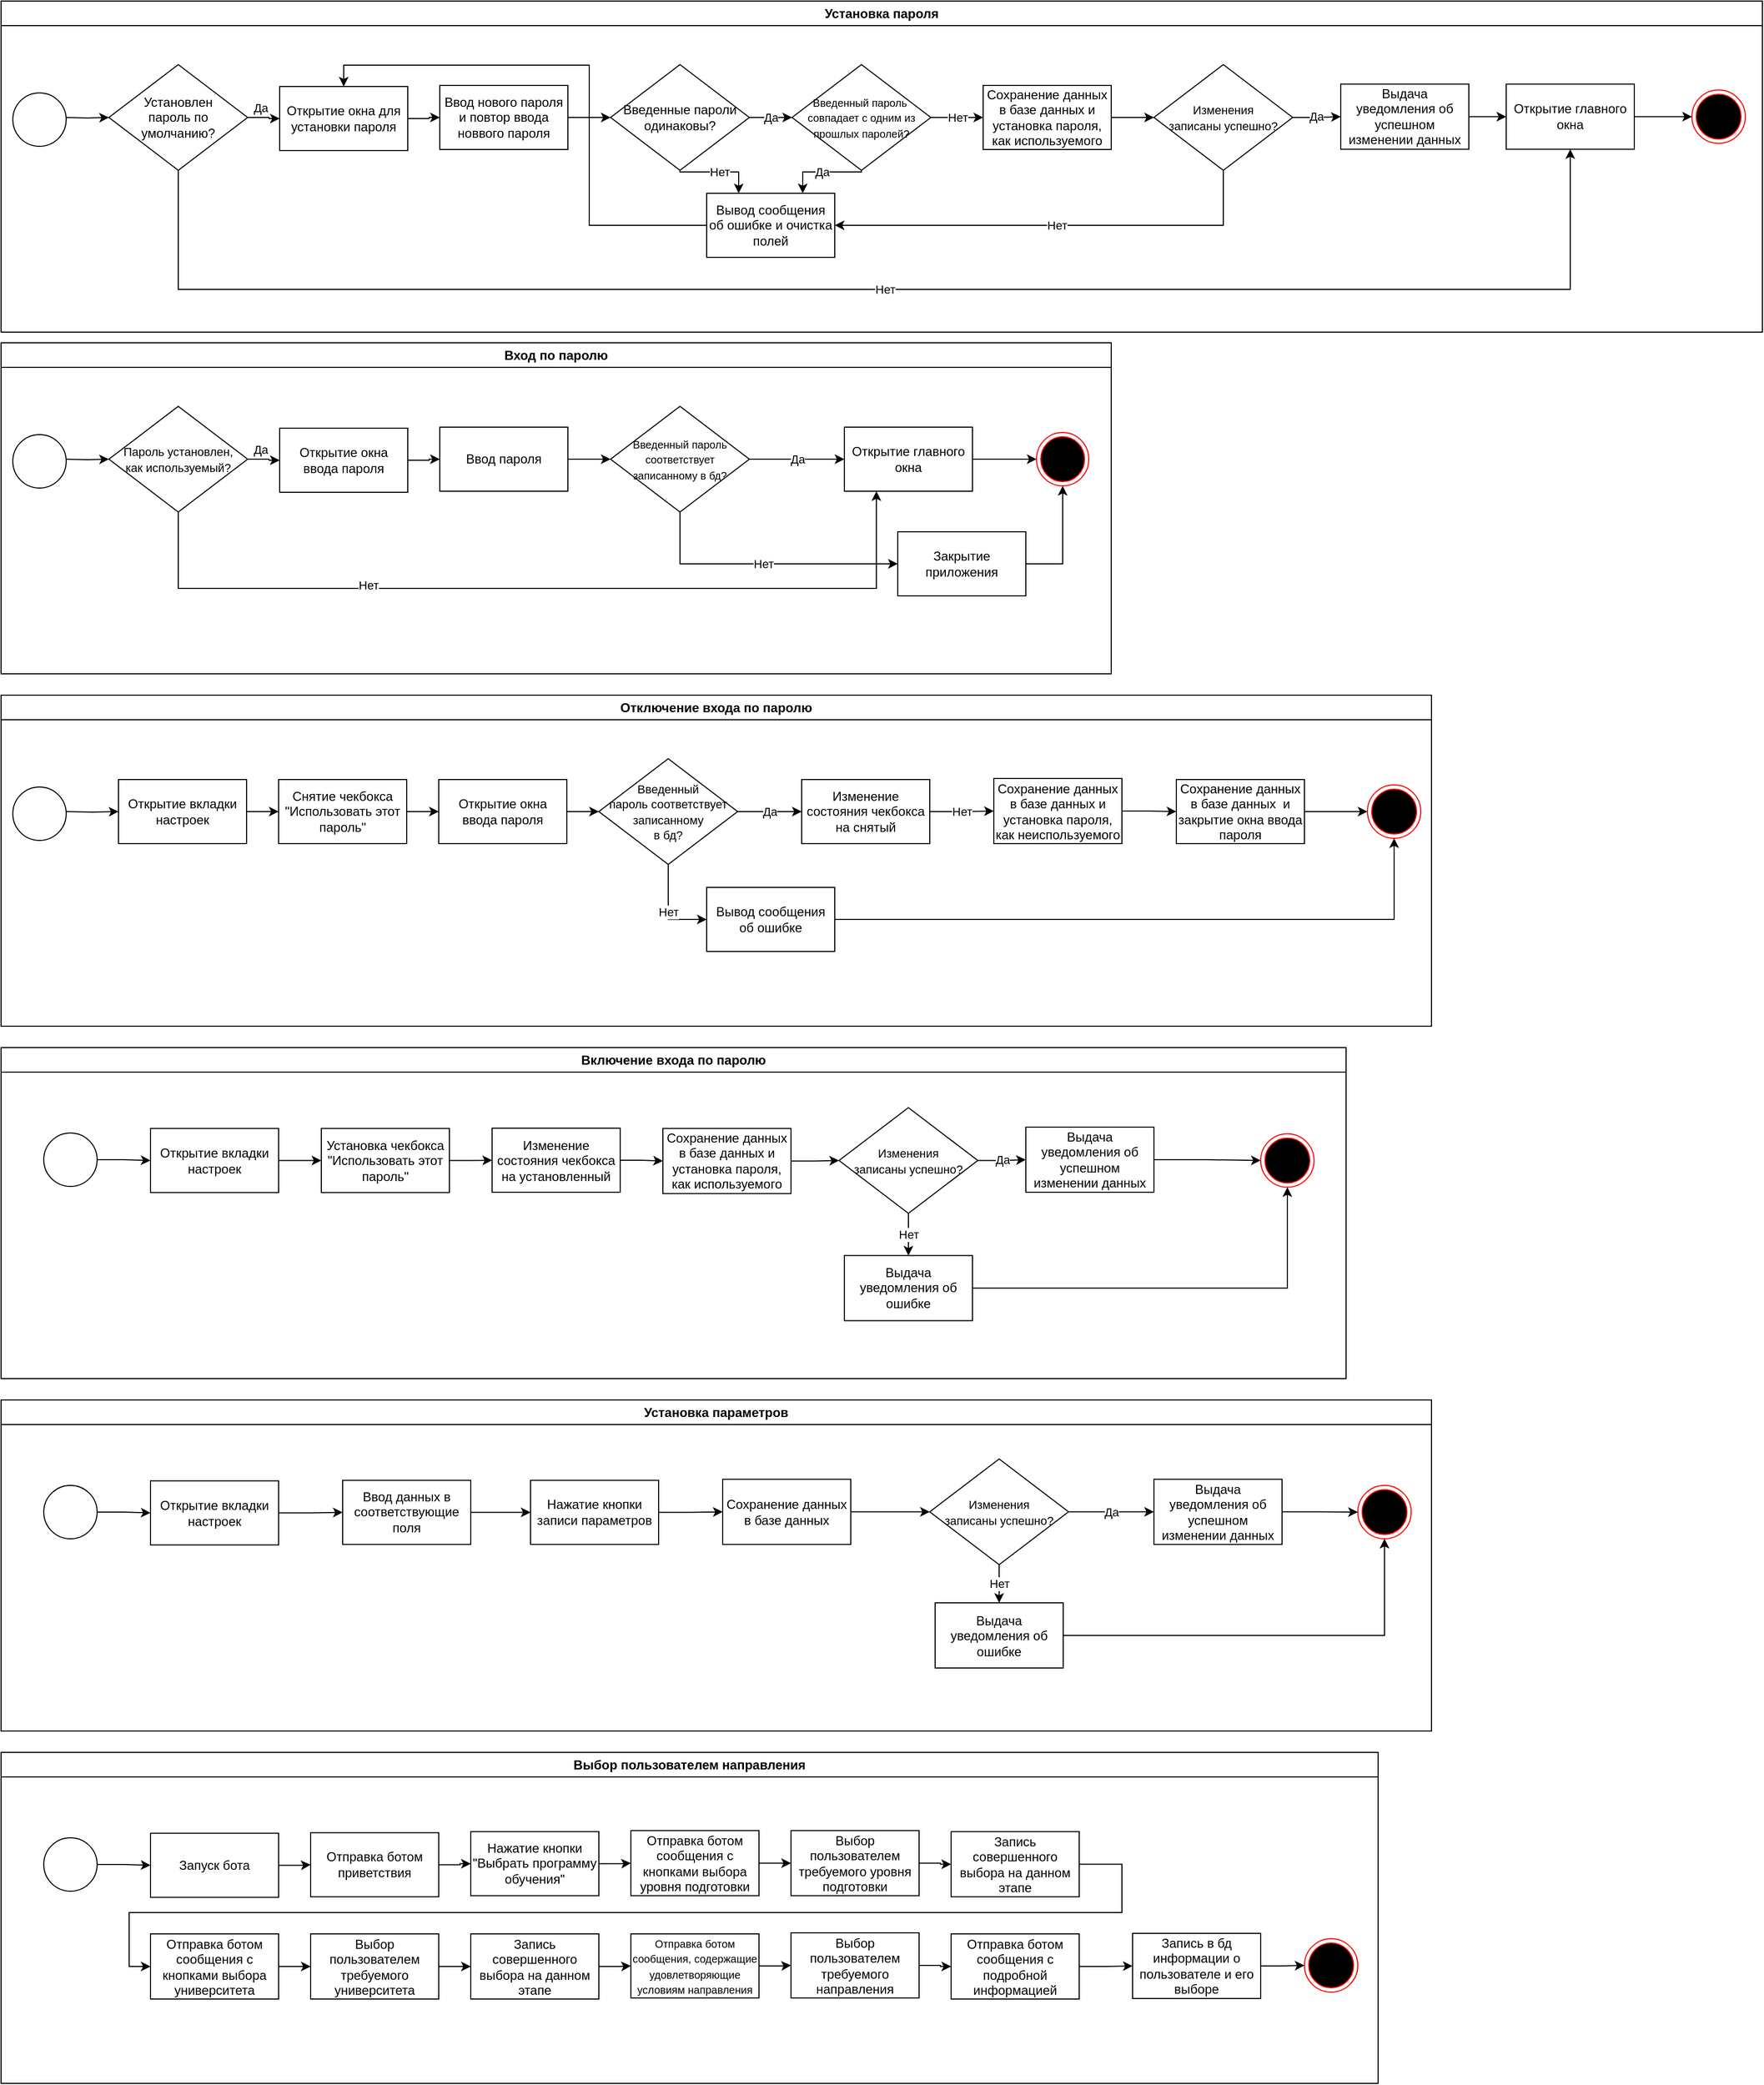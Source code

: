 <mxfile version="21.1.2" type="device">
  <diagram name="Страница 1" id="zRpGXyhoXogTOKsOjseX">
    <mxGraphModel dx="1723" dy="1156" grid="1" gridSize="10" guides="1" tooltips="1" connect="1" arrows="1" fold="1" page="1" pageScale="1" pageWidth="827" pageHeight="1169" math="0" shadow="0">
      <root>
        <mxCell id="0" />
        <mxCell id="1" parent="0" />
        <mxCell id="lvGtgaAsYZaq5mR69gwt-1" value="Установка пароля" style="swimlane;whiteSpace=wrap;html=1;" parent="1" vertex="1">
          <mxGeometry width="1650" height="310" as="geometry" />
        </mxCell>
        <mxCell id="h_IpUAW98vgzTFfaiGCl-2" style="edgeStyle=orthogonalEdgeStyle;rounded=0;orthogonalLoop=1;jettySize=auto;html=1;" parent="lvGtgaAsYZaq5mR69gwt-1" target="lvGtgaAsYZaq5mR69gwt-7" edge="1">
          <mxGeometry relative="1" as="geometry">
            <mxPoint x="321" y="90" as="targetPoint" />
            <mxPoint x="60" y="109" as="sourcePoint" />
          </mxGeometry>
        </mxCell>
        <mxCell id="lvGtgaAsYZaq5mR69gwt-13" style="edgeStyle=orthogonalEdgeStyle;rounded=0;orthogonalLoop=1;jettySize=auto;html=1;entryX=0;entryY=0.5;entryDx=0;entryDy=0;" parent="lvGtgaAsYZaq5mR69gwt-1" source="lvGtgaAsYZaq5mR69gwt-7" target="h_IpUAW98vgzTFfaiGCl-8" edge="1">
          <mxGeometry relative="1" as="geometry">
            <mxPoint x="341" y="109" as="targetPoint" />
          </mxGeometry>
        </mxCell>
        <mxCell id="lvGtgaAsYZaq5mR69gwt-14" value="Да" style="edgeLabel;html=1;align=center;verticalAlign=middle;resizable=0;points=[];" parent="lvGtgaAsYZaq5mR69gwt-13" vertex="1" connectable="0">
          <mxGeometry x="-0.236" y="-2" relative="1" as="geometry">
            <mxPoint y="-11" as="offset" />
          </mxGeometry>
        </mxCell>
        <mxCell id="h_IpUAW98vgzTFfaiGCl-154" value="Нет" style="edgeStyle=orthogonalEdgeStyle;rounded=0;orthogonalLoop=1;jettySize=auto;html=1;entryX=0.5;entryY=1;entryDx=0;entryDy=0;" parent="lvGtgaAsYZaq5mR69gwt-1" source="lvGtgaAsYZaq5mR69gwt-7" target="h_IpUAW98vgzTFfaiGCl-153" edge="1">
          <mxGeometry relative="1" as="geometry">
            <Array as="points">
              <mxPoint x="166" y="270" />
              <mxPoint x="1470" y="270" />
            </Array>
          </mxGeometry>
        </mxCell>
        <mxCell id="lvGtgaAsYZaq5mR69gwt-7" value="Установлен&lt;br&gt;пароль по умолчанию?" style="rhombus;whiteSpace=wrap;html=1;" parent="lvGtgaAsYZaq5mR69gwt-1" vertex="1">
          <mxGeometry x="101" y="59.5" width="130" height="99" as="geometry" />
        </mxCell>
        <mxCell id="lvGtgaAsYZaq5mR69gwt-12" value="Сохранение данных в базе данных и установка пароля, как используемого" style="rounded=0;whiteSpace=wrap;html=1;" parent="lvGtgaAsYZaq5mR69gwt-1" vertex="1">
          <mxGeometry x="920" y="79" width="120" height="60" as="geometry" />
        </mxCell>
        <mxCell id="h_IpUAW98vgzTFfaiGCl-3" value="" style="ellipse;html=1;shape=endState;fillColor=#000000;strokeColor=#ff0000;" parent="lvGtgaAsYZaq5mR69gwt-1" vertex="1">
          <mxGeometry x="1584" y="83.25" width="50" height="50" as="geometry" />
        </mxCell>
        <mxCell id="h_IpUAW98vgzTFfaiGCl-4" style="edgeStyle=orthogonalEdgeStyle;rounded=0;orthogonalLoop=1;jettySize=auto;html=1;entryX=0;entryY=0.5;entryDx=0;entryDy=0;" parent="lvGtgaAsYZaq5mR69gwt-1" source="lvGtgaAsYZaq5mR69gwt-12" target="h_IpUAW98vgzTFfaiGCl-150" edge="1">
          <mxGeometry relative="1" as="geometry">
            <mxPoint x="1101" y="109" as="targetPoint" />
          </mxGeometry>
        </mxCell>
        <mxCell id="h_IpUAW98vgzTFfaiGCl-7" value="" style="ellipse;whiteSpace=wrap;html=1;aspect=fixed;" parent="lvGtgaAsYZaq5mR69gwt-1" vertex="1">
          <mxGeometry x="11" y="86" width="50" height="50" as="geometry" />
        </mxCell>
        <mxCell id="h_IpUAW98vgzTFfaiGCl-10" style="edgeStyle=orthogonalEdgeStyle;rounded=0;orthogonalLoop=1;jettySize=auto;html=1;entryX=0;entryY=0.5;entryDx=0;entryDy=0;" parent="lvGtgaAsYZaq5mR69gwt-1" source="h_IpUAW98vgzTFfaiGCl-8" target="h_IpUAW98vgzTFfaiGCl-9" edge="1">
          <mxGeometry relative="1" as="geometry" />
        </mxCell>
        <mxCell id="h_IpUAW98vgzTFfaiGCl-8" value="Открытие окна для установки пароля" style="rounded=0;whiteSpace=wrap;html=1;" parent="lvGtgaAsYZaq5mR69gwt-1" vertex="1">
          <mxGeometry x="261" y="80" width="120" height="60" as="geometry" />
        </mxCell>
        <mxCell id="h_IpUAW98vgzTFfaiGCl-12" style="edgeStyle=orthogonalEdgeStyle;rounded=0;orthogonalLoop=1;jettySize=auto;html=1;entryX=0;entryY=0.5;entryDx=0;entryDy=0;" parent="lvGtgaAsYZaq5mR69gwt-1" source="h_IpUAW98vgzTFfaiGCl-9" target="h_IpUAW98vgzTFfaiGCl-11" edge="1">
          <mxGeometry relative="1" as="geometry" />
        </mxCell>
        <mxCell id="h_IpUAW98vgzTFfaiGCl-9" value="Ввод нового пароля и повтор ввода новвого пароля" style="rounded=0;whiteSpace=wrap;html=1;" parent="lvGtgaAsYZaq5mR69gwt-1" vertex="1">
          <mxGeometry x="411" y="79" width="120" height="60" as="geometry" />
        </mxCell>
        <mxCell id="h_IpUAW98vgzTFfaiGCl-15" value="Да" style="edgeStyle=orthogonalEdgeStyle;rounded=0;orthogonalLoop=1;jettySize=auto;html=1;entryX=0;entryY=0.5;entryDx=0;entryDy=0;" parent="lvGtgaAsYZaq5mR69gwt-1" source="h_IpUAW98vgzTFfaiGCl-11" target="h_IpUAW98vgzTFfaiGCl-14" edge="1">
          <mxGeometry relative="1" as="geometry" />
        </mxCell>
        <mxCell id="h_IpUAW98vgzTFfaiGCl-16" value="Нет" style="edgeStyle=orthogonalEdgeStyle;rounded=0;orthogonalLoop=1;jettySize=auto;html=1;entryX=0.25;entryY=0;entryDx=0;entryDy=0;" parent="lvGtgaAsYZaq5mR69gwt-1" source="h_IpUAW98vgzTFfaiGCl-11" target="h_IpUAW98vgzTFfaiGCl-13" edge="1">
          <mxGeometry relative="1" as="geometry">
            <Array as="points">
              <mxPoint x="636" y="160" />
              <mxPoint x="691" y="160" />
            </Array>
          </mxGeometry>
        </mxCell>
        <mxCell id="h_IpUAW98vgzTFfaiGCl-11" value="Введенные пароли одинаковы?" style="rhombus;whiteSpace=wrap;html=1;" parent="lvGtgaAsYZaq5mR69gwt-1" vertex="1">
          <mxGeometry x="571" y="59.5" width="130" height="99" as="geometry" />
        </mxCell>
        <mxCell id="h_IpUAW98vgzTFfaiGCl-18" style="edgeStyle=orthogonalEdgeStyle;rounded=0;orthogonalLoop=1;jettySize=auto;html=1;entryX=0.5;entryY=0;entryDx=0;entryDy=0;" parent="lvGtgaAsYZaq5mR69gwt-1" source="h_IpUAW98vgzTFfaiGCl-13" target="h_IpUAW98vgzTFfaiGCl-8" edge="1">
          <mxGeometry relative="1" as="geometry">
            <Array as="points">
              <mxPoint x="551" y="210" />
              <mxPoint x="551" y="60" />
              <mxPoint x="321" y="60" />
            </Array>
          </mxGeometry>
        </mxCell>
        <mxCell id="h_IpUAW98vgzTFfaiGCl-13" value="Вывод сообщения об ошибке и очистка полей" style="rounded=0;whiteSpace=wrap;html=1;" parent="lvGtgaAsYZaq5mR69gwt-1" vertex="1">
          <mxGeometry x="661" y="180" width="120" height="60" as="geometry" />
        </mxCell>
        <mxCell id="h_IpUAW98vgzTFfaiGCl-17" value="Да" style="edgeStyle=orthogonalEdgeStyle;rounded=0;orthogonalLoop=1;jettySize=auto;html=1;entryX=0.75;entryY=0;entryDx=0;entryDy=0;" parent="lvGtgaAsYZaq5mR69gwt-1" source="h_IpUAW98vgzTFfaiGCl-14" target="h_IpUAW98vgzTFfaiGCl-13" edge="1">
          <mxGeometry relative="1" as="geometry">
            <Array as="points">
              <mxPoint x="806" y="160" />
              <mxPoint x="751" y="160" />
            </Array>
          </mxGeometry>
        </mxCell>
        <mxCell id="h_IpUAW98vgzTFfaiGCl-19" value="Нет" style="edgeStyle=orthogonalEdgeStyle;rounded=0;orthogonalLoop=1;jettySize=auto;html=1;entryX=0;entryY=0.5;entryDx=0;entryDy=0;" parent="lvGtgaAsYZaq5mR69gwt-1" source="h_IpUAW98vgzTFfaiGCl-14" target="lvGtgaAsYZaq5mR69gwt-12" edge="1">
          <mxGeometry relative="1" as="geometry" />
        </mxCell>
        <mxCell id="h_IpUAW98vgzTFfaiGCl-14" value="&lt;font style=&quot;font-size: 10px;&quot;&gt;Введенный пароль&amp;nbsp;&lt;br&gt;совпадает с одним из прошлых паролей?&lt;/font&gt;" style="rhombus;whiteSpace=wrap;html=1;" parent="lvGtgaAsYZaq5mR69gwt-1" vertex="1">
          <mxGeometry x="741" y="59.5" width="130" height="99" as="geometry" />
        </mxCell>
        <mxCell id="h_IpUAW98vgzTFfaiGCl-45" style="edgeStyle=orthogonalEdgeStyle;rounded=0;orthogonalLoop=1;jettySize=auto;html=1;exitX=1;exitY=0.5;exitDx=0;exitDy=0;entryX=0;entryY=0.5;entryDx=0;entryDy=0;" parent="lvGtgaAsYZaq5mR69gwt-1" source="h_IpUAW98vgzTFfaiGCl-153" target="h_IpUAW98vgzTFfaiGCl-3" edge="1">
          <mxGeometry relative="1" as="geometry">
            <mxPoint x="1525" y="111" as="sourcePoint" />
          </mxGeometry>
        </mxCell>
        <mxCell id="h_IpUAW98vgzTFfaiGCl-157" style="edgeStyle=orthogonalEdgeStyle;rounded=0;orthogonalLoop=1;jettySize=auto;html=1;entryX=0;entryY=0.5;entryDx=0;entryDy=0;" parent="lvGtgaAsYZaq5mR69gwt-1" source="h_IpUAW98vgzTFfaiGCl-152" target="h_IpUAW98vgzTFfaiGCl-153" edge="1">
          <mxGeometry relative="1" as="geometry" />
        </mxCell>
        <mxCell id="h_IpUAW98vgzTFfaiGCl-152" value="Выдача уведомления об успешном изменении данных" style="rounded=0;whiteSpace=wrap;html=1;" parent="lvGtgaAsYZaq5mR69gwt-1" vertex="1">
          <mxGeometry x="1255" y="77.75" width="120" height="61" as="geometry" />
        </mxCell>
        <mxCell id="h_IpUAW98vgzTFfaiGCl-155" value="Нет" style="edgeStyle=orthogonalEdgeStyle;rounded=0;orthogonalLoop=1;jettySize=auto;html=1;entryX=1;entryY=0.5;entryDx=0;entryDy=0;" parent="lvGtgaAsYZaq5mR69gwt-1" source="h_IpUAW98vgzTFfaiGCl-150" target="h_IpUAW98vgzTFfaiGCl-13" edge="1">
          <mxGeometry relative="1" as="geometry">
            <mxPoint x="1145" y="198" as="targetPoint" />
            <Array as="points">
              <mxPoint x="1145" y="210" />
            </Array>
          </mxGeometry>
        </mxCell>
        <mxCell id="h_IpUAW98vgzTFfaiGCl-156" value="Да" style="edgeStyle=orthogonalEdgeStyle;rounded=0;orthogonalLoop=1;jettySize=auto;html=1;entryX=0;entryY=0.5;entryDx=0;entryDy=0;" parent="lvGtgaAsYZaq5mR69gwt-1" source="h_IpUAW98vgzTFfaiGCl-150" target="h_IpUAW98vgzTFfaiGCl-152" edge="1">
          <mxGeometry relative="1" as="geometry" />
        </mxCell>
        <mxCell id="h_IpUAW98vgzTFfaiGCl-150" value="&lt;span style=&quot;font-size: 11px;&quot;&gt;Изменения&lt;br&gt;записаны успешно?&lt;/span&gt;" style="rhombus;whiteSpace=wrap;html=1;" parent="lvGtgaAsYZaq5mR69gwt-1" vertex="1">
          <mxGeometry x="1080" y="59.5" width="130" height="99" as="geometry" />
        </mxCell>
        <mxCell id="h_IpUAW98vgzTFfaiGCl-153" value="Открытие главного окна" style="rounded=0;whiteSpace=wrap;html=1;" parent="lvGtgaAsYZaq5mR69gwt-1" vertex="1">
          <mxGeometry x="1410" y="77.75" width="120" height="61" as="geometry" />
        </mxCell>
        <mxCell id="h_IpUAW98vgzTFfaiGCl-21" value="Вход по паролю" style="swimlane;whiteSpace=wrap;html=1;" parent="1" vertex="1">
          <mxGeometry y="320" width="1040" height="310" as="geometry" />
        </mxCell>
        <mxCell id="h_IpUAW98vgzTFfaiGCl-22" style="edgeStyle=orthogonalEdgeStyle;rounded=0;orthogonalLoop=1;jettySize=auto;html=1;" parent="h_IpUAW98vgzTFfaiGCl-21" target="h_IpUAW98vgzTFfaiGCl-25" edge="1">
          <mxGeometry relative="1" as="geometry">
            <mxPoint x="321" y="90" as="targetPoint" />
            <mxPoint x="60" y="109" as="sourcePoint" />
          </mxGeometry>
        </mxCell>
        <mxCell id="h_IpUAW98vgzTFfaiGCl-23" style="edgeStyle=orthogonalEdgeStyle;rounded=0;orthogonalLoop=1;jettySize=auto;html=1;entryX=0;entryY=0.5;entryDx=0;entryDy=0;" parent="h_IpUAW98vgzTFfaiGCl-21" source="h_IpUAW98vgzTFfaiGCl-25" target="h_IpUAW98vgzTFfaiGCl-33" edge="1">
          <mxGeometry relative="1" as="geometry">
            <mxPoint x="341" y="109" as="targetPoint" />
          </mxGeometry>
        </mxCell>
        <mxCell id="h_IpUAW98vgzTFfaiGCl-24" value="Да" style="edgeLabel;html=1;align=center;verticalAlign=middle;resizable=0;points=[];" parent="h_IpUAW98vgzTFfaiGCl-23" vertex="1" connectable="0">
          <mxGeometry x="-0.236" y="-2" relative="1" as="geometry">
            <mxPoint y="-11" as="offset" />
          </mxGeometry>
        </mxCell>
        <mxCell id="h_IpUAW98vgzTFfaiGCl-25" value="&lt;font style=&quot;font-size: 11px;&quot;&gt;Пароль установлен,&lt;br&gt;как используемый?&lt;/font&gt;" style="rhombus;whiteSpace=wrap;html=1;" parent="h_IpUAW98vgzTFfaiGCl-21" vertex="1">
          <mxGeometry x="101" y="59.5" width="130" height="99" as="geometry" />
        </mxCell>
        <mxCell id="h_IpUAW98vgzTFfaiGCl-26" style="edgeStyle=orthogonalEdgeStyle;rounded=0;orthogonalLoop=1;jettySize=auto;html=1;exitX=0.5;exitY=1;exitDx=0;exitDy=0;entryX=0.25;entryY=1;entryDx=0;entryDy=0;" parent="h_IpUAW98vgzTFfaiGCl-21" source="h_IpUAW98vgzTFfaiGCl-25" target="h_IpUAW98vgzTFfaiGCl-28" edge="1">
          <mxGeometry relative="1" as="geometry">
            <mxPoint x="1100" y="140" as="targetPoint" />
            <mxPoint x="510" y="170" as="sourcePoint" />
            <Array as="points">
              <mxPoint x="166" y="230" />
              <mxPoint x="820" y="230" />
            </Array>
          </mxGeometry>
        </mxCell>
        <mxCell id="h_IpUAW98vgzTFfaiGCl-27" value="Нет" style="edgeLabel;html=1;align=center;verticalAlign=middle;resizable=0;points=[];" parent="h_IpUAW98vgzTFfaiGCl-26" vertex="1" connectable="0">
          <mxGeometry x="-0.391" y="-3" relative="1" as="geometry">
            <mxPoint x="1" y="-6" as="offset" />
          </mxGeometry>
        </mxCell>
        <mxCell id="h_IpUAW98vgzTFfaiGCl-28" value="Открытие главного окна" style="rounded=0;whiteSpace=wrap;html=1;" parent="h_IpUAW98vgzTFfaiGCl-21" vertex="1">
          <mxGeometry x="790" y="79" width="120" height="60" as="geometry" />
        </mxCell>
        <mxCell id="h_IpUAW98vgzTFfaiGCl-29" value="" style="ellipse;html=1;shape=endState;fillColor=#000000;strokeColor=#ff0000;" parent="h_IpUAW98vgzTFfaiGCl-21" vertex="1">
          <mxGeometry x="970" y="84" width="49" height="50" as="geometry" />
        </mxCell>
        <mxCell id="h_IpUAW98vgzTFfaiGCl-30" style="edgeStyle=orthogonalEdgeStyle;rounded=0;orthogonalLoop=1;jettySize=auto;html=1;entryX=0;entryY=0.5;entryDx=0;entryDy=0;" parent="h_IpUAW98vgzTFfaiGCl-21" source="h_IpUAW98vgzTFfaiGCl-28" target="h_IpUAW98vgzTFfaiGCl-29" edge="1">
          <mxGeometry relative="1" as="geometry" />
        </mxCell>
        <mxCell id="h_IpUAW98vgzTFfaiGCl-31" value="" style="ellipse;whiteSpace=wrap;html=1;aspect=fixed;" parent="h_IpUAW98vgzTFfaiGCl-21" vertex="1">
          <mxGeometry x="11" y="86" width="50" height="50" as="geometry" />
        </mxCell>
        <mxCell id="h_IpUAW98vgzTFfaiGCl-32" style="edgeStyle=orthogonalEdgeStyle;rounded=0;orthogonalLoop=1;jettySize=auto;html=1;entryX=0;entryY=0.5;entryDx=0;entryDy=0;" parent="h_IpUAW98vgzTFfaiGCl-21" source="h_IpUAW98vgzTFfaiGCl-33" target="h_IpUAW98vgzTFfaiGCl-35" edge="1">
          <mxGeometry relative="1" as="geometry" />
        </mxCell>
        <mxCell id="h_IpUAW98vgzTFfaiGCl-33" value="Открытие окна ввода пароля" style="rounded=0;whiteSpace=wrap;html=1;" parent="h_IpUAW98vgzTFfaiGCl-21" vertex="1">
          <mxGeometry x="261" y="80" width="120" height="60" as="geometry" />
        </mxCell>
        <mxCell id="h_IpUAW98vgzTFfaiGCl-34" style="edgeStyle=orthogonalEdgeStyle;rounded=0;orthogonalLoop=1;jettySize=auto;html=1;entryX=0;entryY=0.5;entryDx=0;entryDy=0;" parent="h_IpUAW98vgzTFfaiGCl-21" source="h_IpUAW98vgzTFfaiGCl-35" target="h_IpUAW98vgzTFfaiGCl-38" edge="1">
          <mxGeometry relative="1" as="geometry" />
        </mxCell>
        <mxCell id="h_IpUAW98vgzTFfaiGCl-35" value="Ввод пароля" style="rounded=0;whiteSpace=wrap;html=1;" parent="h_IpUAW98vgzTFfaiGCl-21" vertex="1">
          <mxGeometry x="411" y="79" width="120" height="60" as="geometry" />
        </mxCell>
        <mxCell id="h_IpUAW98vgzTFfaiGCl-36" value="Да" style="edgeStyle=orthogonalEdgeStyle;rounded=0;orthogonalLoop=1;jettySize=auto;html=1;entryX=0;entryY=0.5;entryDx=0;entryDy=0;" parent="h_IpUAW98vgzTFfaiGCl-21" source="h_IpUAW98vgzTFfaiGCl-38" target="h_IpUAW98vgzTFfaiGCl-28" edge="1">
          <mxGeometry relative="1" as="geometry">
            <mxPoint x="830" y="109" as="targetPoint" />
          </mxGeometry>
        </mxCell>
        <mxCell id="h_IpUAW98vgzTFfaiGCl-37" value="Нет" style="edgeStyle=orthogonalEdgeStyle;rounded=0;orthogonalLoop=1;jettySize=auto;html=1;entryX=0;entryY=0.5;entryDx=0;entryDy=0;" parent="h_IpUAW98vgzTFfaiGCl-21" source="h_IpUAW98vgzTFfaiGCl-38" target="h_IpUAW98vgzTFfaiGCl-74" edge="1">
          <mxGeometry relative="1" as="geometry">
            <Array as="points">
              <mxPoint x="636" y="207" />
            </Array>
            <mxPoint x="636" y="190" as="targetPoint" />
          </mxGeometry>
        </mxCell>
        <mxCell id="h_IpUAW98vgzTFfaiGCl-38" value="&lt;font style=&quot;font-size: 10px;&quot;&gt;Введенный пароль соответствует &lt;br&gt;записанному в бд?&lt;/font&gt;" style="rhombus;whiteSpace=wrap;html=1;" parent="h_IpUAW98vgzTFfaiGCl-21" vertex="1">
          <mxGeometry x="571" y="59.5" width="130" height="99" as="geometry" />
        </mxCell>
        <mxCell id="h_IpUAW98vgzTFfaiGCl-75" style="edgeStyle=orthogonalEdgeStyle;rounded=0;orthogonalLoop=1;jettySize=auto;html=1;entryX=0.5;entryY=1;entryDx=0;entryDy=0;" parent="h_IpUAW98vgzTFfaiGCl-21" source="h_IpUAW98vgzTFfaiGCl-74" target="h_IpUAW98vgzTFfaiGCl-29" edge="1">
          <mxGeometry relative="1" as="geometry" />
        </mxCell>
        <mxCell id="h_IpUAW98vgzTFfaiGCl-74" value="Закрытие&lt;br&gt;приложения" style="rounded=0;whiteSpace=wrap;html=1;" parent="h_IpUAW98vgzTFfaiGCl-21" vertex="1">
          <mxGeometry x="840" y="177" width="120" height="60" as="geometry" />
        </mxCell>
        <mxCell id="h_IpUAW98vgzTFfaiGCl-46" value="Отключение входа по паролю" style="swimlane;whiteSpace=wrap;html=1;" parent="1" vertex="1">
          <mxGeometry y="650" width="1340" height="310" as="geometry" />
        </mxCell>
        <mxCell id="h_IpUAW98vgzTFfaiGCl-47" style="edgeStyle=orthogonalEdgeStyle;rounded=0;orthogonalLoop=1;jettySize=auto;html=1;entryX=0;entryY=0.5;entryDx=0;entryDy=0;" parent="h_IpUAW98vgzTFfaiGCl-46" target="h_IpUAW98vgzTFfaiGCl-58" edge="1">
          <mxGeometry relative="1" as="geometry">
            <mxPoint x="101" y="109.0" as="targetPoint" />
            <mxPoint x="60" y="109" as="sourcePoint" />
          </mxGeometry>
        </mxCell>
        <mxCell id="h_IpUAW98vgzTFfaiGCl-53" value="Сохранение данных в базе данных и установка пароля, как неиспользуемого" style="rounded=0;whiteSpace=wrap;html=1;" parent="h_IpUAW98vgzTFfaiGCl-46" vertex="1">
          <mxGeometry x="930" y="78" width="120" height="61" as="geometry" />
        </mxCell>
        <mxCell id="h_IpUAW98vgzTFfaiGCl-54" value="" style="ellipse;html=1;shape=endState;fillColor=#000000;strokeColor=#ff0000;" parent="h_IpUAW98vgzTFfaiGCl-46" vertex="1">
          <mxGeometry x="1280" y="84" width="50" height="50" as="geometry" />
        </mxCell>
        <mxCell id="h_IpUAW98vgzTFfaiGCl-55" style="edgeStyle=orthogonalEdgeStyle;rounded=0;orthogonalLoop=1;jettySize=auto;html=1;entryX=0;entryY=0.5;entryDx=0;entryDy=0;" parent="h_IpUAW98vgzTFfaiGCl-46" source="h_IpUAW98vgzTFfaiGCl-53" target="h_IpUAW98vgzTFfaiGCl-70" edge="1">
          <mxGeometry relative="1" as="geometry">
            <mxPoint x="1080" y="90" as="targetPoint" />
          </mxGeometry>
        </mxCell>
        <mxCell id="h_IpUAW98vgzTFfaiGCl-56" value="" style="ellipse;whiteSpace=wrap;html=1;aspect=fixed;" parent="h_IpUAW98vgzTFfaiGCl-46" vertex="1">
          <mxGeometry x="11" y="86" width="50" height="50" as="geometry" />
        </mxCell>
        <mxCell id="h_IpUAW98vgzTFfaiGCl-57" style="edgeStyle=orthogonalEdgeStyle;rounded=0;orthogonalLoop=1;jettySize=auto;html=1;entryX=0;entryY=0.5;entryDx=0;entryDy=0;" parent="h_IpUAW98vgzTFfaiGCl-46" source="h_IpUAW98vgzTFfaiGCl-58" target="h_IpUAW98vgzTFfaiGCl-60" edge="1">
          <mxGeometry relative="1" as="geometry" />
        </mxCell>
        <mxCell id="h_IpUAW98vgzTFfaiGCl-58" value="Открытие вкладки настроек" style="rounded=0;whiteSpace=wrap;html=1;" parent="h_IpUAW98vgzTFfaiGCl-46" vertex="1">
          <mxGeometry x="110" y="79" width="120" height="60" as="geometry" />
        </mxCell>
        <mxCell id="h_IpUAW98vgzTFfaiGCl-72" style="edgeStyle=orthogonalEdgeStyle;rounded=0;orthogonalLoop=1;jettySize=auto;html=1;entryX=0;entryY=0.5;entryDx=0;entryDy=0;" parent="h_IpUAW98vgzTFfaiGCl-46" source="h_IpUAW98vgzTFfaiGCl-60" target="h_IpUAW98vgzTFfaiGCl-71" edge="1">
          <mxGeometry relative="1" as="geometry" />
        </mxCell>
        <mxCell id="h_IpUAW98vgzTFfaiGCl-60" value="Снятие чекбокса &quot;Использовать этот пароль&quot;" style="rounded=0;whiteSpace=wrap;html=1;" parent="h_IpUAW98vgzTFfaiGCl-46" vertex="1">
          <mxGeometry x="260" y="79" width="120" height="60" as="geometry" />
        </mxCell>
        <mxCell id="h_IpUAW98vgzTFfaiGCl-61" value="Да" style="edgeStyle=orthogonalEdgeStyle;rounded=0;orthogonalLoop=1;jettySize=auto;html=1;entryX=0;entryY=0.5;entryDx=0;entryDy=0;" parent="h_IpUAW98vgzTFfaiGCl-46" source="h_IpUAW98vgzTFfaiGCl-63" target="h_IpUAW98vgzTFfaiGCl-78" edge="1">
          <mxGeometry relative="1" as="geometry">
            <mxPoint x="741" y="109.0" as="targetPoint" />
          </mxGeometry>
        </mxCell>
        <mxCell id="h_IpUAW98vgzTFfaiGCl-76" value="Нет" style="edgeStyle=orthogonalEdgeStyle;rounded=0;orthogonalLoop=1;jettySize=auto;html=1;entryX=0;entryY=0.5;entryDx=0;entryDy=0;" parent="h_IpUAW98vgzTFfaiGCl-46" source="h_IpUAW98vgzTFfaiGCl-63" target="h_IpUAW98vgzTFfaiGCl-65" edge="1">
          <mxGeometry relative="1" as="geometry" />
        </mxCell>
        <mxCell id="h_IpUAW98vgzTFfaiGCl-63" value="&lt;font style=&quot;font-size: 11px;&quot;&gt;Введенный &lt;br&gt;пароль соответствует&lt;br style=&quot;border-color: var(--border-color);&quot;&gt;записанному &lt;br&gt;в бд?&lt;/font&gt;" style="rhombus;whiteSpace=wrap;html=1;" parent="h_IpUAW98vgzTFfaiGCl-46" vertex="1">
          <mxGeometry x="560" y="59.5" width="130" height="99" as="geometry" />
        </mxCell>
        <mxCell id="h_IpUAW98vgzTFfaiGCl-77" style="edgeStyle=orthogonalEdgeStyle;rounded=0;orthogonalLoop=1;jettySize=auto;html=1;entryX=0.5;entryY=1;entryDx=0;entryDy=0;" parent="h_IpUAW98vgzTFfaiGCl-46" source="h_IpUAW98vgzTFfaiGCl-65" target="h_IpUAW98vgzTFfaiGCl-54" edge="1">
          <mxGeometry relative="1" as="geometry" />
        </mxCell>
        <mxCell id="h_IpUAW98vgzTFfaiGCl-65" value="Вывод сообщения об ошибке" style="rounded=0;whiteSpace=wrap;html=1;" parent="h_IpUAW98vgzTFfaiGCl-46" vertex="1">
          <mxGeometry x="661" y="180" width="120" height="60" as="geometry" />
        </mxCell>
        <mxCell id="h_IpUAW98vgzTFfaiGCl-67" value="Нет" style="edgeStyle=orthogonalEdgeStyle;rounded=0;orthogonalLoop=1;jettySize=auto;html=1;entryX=0;entryY=0.5;entryDx=0;entryDy=0;exitX=1;exitY=0.5;exitDx=0;exitDy=0;" parent="h_IpUAW98vgzTFfaiGCl-46" source="h_IpUAW98vgzTFfaiGCl-78" target="h_IpUAW98vgzTFfaiGCl-53" edge="1">
          <mxGeometry relative="1" as="geometry">
            <mxPoint x="871" y="109.0" as="sourcePoint" />
          </mxGeometry>
        </mxCell>
        <mxCell id="h_IpUAW98vgzTFfaiGCl-69" style="edgeStyle=orthogonalEdgeStyle;rounded=0;orthogonalLoop=1;jettySize=auto;html=1;exitX=1;exitY=0.5;exitDx=0;exitDy=0;entryX=0;entryY=0.5;entryDx=0;entryDy=0;" parent="h_IpUAW98vgzTFfaiGCl-46" source="h_IpUAW98vgzTFfaiGCl-70" target="h_IpUAW98vgzTFfaiGCl-54" edge="1">
          <mxGeometry relative="1" as="geometry" />
        </mxCell>
        <mxCell id="h_IpUAW98vgzTFfaiGCl-70" value="&lt;font style=&quot;font-size: 12px;&quot;&gt;Сохранение данных в базе данных&amp;nbsp; и закрытие окна ввода пароля&lt;/font&gt;" style="rounded=0;whiteSpace=wrap;html=1;" parent="h_IpUAW98vgzTFfaiGCl-46" vertex="1">
          <mxGeometry x="1101" y="79" width="120" height="60" as="geometry" />
        </mxCell>
        <mxCell id="h_IpUAW98vgzTFfaiGCl-73" style="edgeStyle=orthogonalEdgeStyle;rounded=0;orthogonalLoop=1;jettySize=auto;html=1;entryX=0;entryY=0.5;entryDx=0;entryDy=0;" parent="h_IpUAW98vgzTFfaiGCl-46" source="h_IpUAW98vgzTFfaiGCl-71" target="h_IpUAW98vgzTFfaiGCl-63" edge="1">
          <mxGeometry relative="1" as="geometry" />
        </mxCell>
        <mxCell id="h_IpUAW98vgzTFfaiGCl-71" value="Открытие окна ввода пароля" style="rounded=0;whiteSpace=wrap;html=1;" parent="h_IpUAW98vgzTFfaiGCl-46" vertex="1">
          <mxGeometry x="410" y="79" width="120" height="60" as="geometry" />
        </mxCell>
        <mxCell id="h_IpUAW98vgzTFfaiGCl-78" value="Изменение состояния чекбокса на снятый" style="rounded=0;whiteSpace=wrap;html=1;" parent="h_IpUAW98vgzTFfaiGCl-46" vertex="1">
          <mxGeometry x="750" y="79" width="120" height="60" as="geometry" />
        </mxCell>
        <mxCell id="h_IpUAW98vgzTFfaiGCl-99" value="Включение входа по паролю" style="swimlane;whiteSpace=wrap;html=1;" parent="1" vertex="1">
          <mxGeometry y="980" width="1260" height="310" as="geometry" />
        </mxCell>
        <mxCell id="h_IpUAW98vgzTFfaiGCl-145" style="edgeStyle=orthogonalEdgeStyle;rounded=0;orthogonalLoop=1;jettySize=auto;html=1;entryX=0;entryY=0.5;entryDx=0;entryDy=0;" parent="h_IpUAW98vgzTFfaiGCl-99" source="h_IpUAW98vgzTFfaiGCl-101" target="h_IpUAW98vgzTFfaiGCl-142" edge="1">
          <mxGeometry relative="1" as="geometry" />
        </mxCell>
        <mxCell id="h_IpUAW98vgzTFfaiGCl-101" value="Сохранение данных в базе данных и установка пароля, как используемого" style="rounded=0;whiteSpace=wrap;html=1;" parent="h_IpUAW98vgzTFfaiGCl-99" vertex="1">
          <mxGeometry x="620" y="75.75" width="120" height="61" as="geometry" />
        </mxCell>
        <mxCell id="h_IpUAW98vgzTFfaiGCl-102" value="" style="ellipse;html=1;shape=endState;fillColor=#000000;strokeColor=#ff0000;" parent="h_IpUAW98vgzTFfaiGCl-99" vertex="1">
          <mxGeometry x="1180" y="80.75" width="50" height="50" as="geometry" />
        </mxCell>
        <mxCell id="h_IpUAW98vgzTFfaiGCl-121" style="edgeStyle=orthogonalEdgeStyle;rounded=0;orthogonalLoop=1;jettySize=auto;html=1;entryX=0;entryY=0.5;entryDx=0;entryDy=0;" parent="h_IpUAW98vgzTFfaiGCl-99" source="h_IpUAW98vgzTFfaiGCl-104" target="h_IpUAW98vgzTFfaiGCl-106" edge="1">
          <mxGeometry relative="1" as="geometry" />
        </mxCell>
        <mxCell id="h_IpUAW98vgzTFfaiGCl-104" value="" style="ellipse;whiteSpace=wrap;html=1;aspect=fixed;" parent="h_IpUAW98vgzTFfaiGCl-99" vertex="1">
          <mxGeometry x="40" y="80" width="50" height="50" as="geometry" />
        </mxCell>
        <mxCell id="h_IpUAW98vgzTFfaiGCl-105" style="edgeStyle=orthogonalEdgeStyle;rounded=0;orthogonalLoop=1;jettySize=auto;html=1;entryX=0;entryY=0.5;entryDx=0;entryDy=0;" parent="h_IpUAW98vgzTFfaiGCl-99" source="h_IpUAW98vgzTFfaiGCl-106" target="h_IpUAW98vgzTFfaiGCl-108" edge="1">
          <mxGeometry relative="1" as="geometry" />
        </mxCell>
        <mxCell id="h_IpUAW98vgzTFfaiGCl-106" value="Открытие вкладки настроек" style="rounded=0;whiteSpace=wrap;html=1;" parent="h_IpUAW98vgzTFfaiGCl-99" vertex="1">
          <mxGeometry x="140" y="75.75" width="120" height="60" as="geometry" />
        </mxCell>
        <mxCell id="h_IpUAW98vgzTFfaiGCl-107" style="edgeStyle=orthogonalEdgeStyle;rounded=0;orthogonalLoop=1;jettySize=auto;html=1;entryX=0;entryY=0.5;entryDx=0;entryDy=0;" parent="h_IpUAW98vgzTFfaiGCl-99" source="h_IpUAW98vgzTFfaiGCl-108" target="h_IpUAW98vgzTFfaiGCl-119" edge="1">
          <mxGeometry relative="1" as="geometry">
            <mxPoint x="410" y="109" as="targetPoint" />
          </mxGeometry>
        </mxCell>
        <mxCell id="h_IpUAW98vgzTFfaiGCl-108" value="Установка чекбокса &quot;Использовать этот пароль&quot;" style="rounded=0;whiteSpace=wrap;html=1;" parent="h_IpUAW98vgzTFfaiGCl-99" vertex="1">
          <mxGeometry x="300" y="75.75" width="120" height="60" as="geometry" />
        </mxCell>
        <mxCell id="h_IpUAW98vgzTFfaiGCl-120" style="edgeStyle=orthogonalEdgeStyle;rounded=0;orthogonalLoop=1;jettySize=auto;html=1;entryX=0;entryY=0.5;entryDx=0;entryDy=0;" parent="h_IpUAW98vgzTFfaiGCl-99" source="h_IpUAW98vgzTFfaiGCl-119" target="h_IpUAW98vgzTFfaiGCl-101" edge="1">
          <mxGeometry relative="1" as="geometry" />
        </mxCell>
        <mxCell id="h_IpUAW98vgzTFfaiGCl-119" value="Изменение состояния чекбокса на установленный" style="rounded=0;whiteSpace=wrap;html=1;" parent="h_IpUAW98vgzTFfaiGCl-99" vertex="1">
          <mxGeometry x="460" y="75.5" width="120" height="60" as="geometry" />
        </mxCell>
        <mxCell id="h_IpUAW98vgzTFfaiGCl-146" value="Нет" style="edgeStyle=orthogonalEdgeStyle;rounded=0;orthogonalLoop=1;jettySize=auto;html=1;entryX=0.5;entryY=0;entryDx=0;entryDy=0;" parent="h_IpUAW98vgzTFfaiGCl-99" source="h_IpUAW98vgzTFfaiGCl-142" target="h_IpUAW98vgzTFfaiGCl-143" edge="1">
          <mxGeometry relative="1" as="geometry" />
        </mxCell>
        <mxCell id="h_IpUAW98vgzTFfaiGCl-147" value="Да" style="edgeStyle=orthogonalEdgeStyle;rounded=0;orthogonalLoop=1;jettySize=auto;html=1;entryX=0;entryY=0.5;entryDx=0;entryDy=0;" parent="h_IpUAW98vgzTFfaiGCl-99" source="h_IpUAW98vgzTFfaiGCl-142" target="h_IpUAW98vgzTFfaiGCl-144" edge="1">
          <mxGeometry relative="1" as="geometry" />
        </mxCell>
        <mxCell id="h_IpUAW98vgzTFfaiGCl-142" value="&lt;span style=&quot;font-size: 11px;&quot;&gt;Изменения&lt;br&gt;записаны успешно?&lt;/span&gt;" style="rhombus;whiteSpace=wrap;html=1;" parent="h_IpUAW98vgzTFfaiGCl-99" vertex="1">
          <mxGeometry x="785" y="56.25" width="130" height="99" as="geometry" />
        </mxCell>
        <mxCell id="h_IpUAW98vgzTFfaiGCl-149" style="edgeStyle=orthogonalEdgeStyle;rounded=0;orthogonalLoop=1;jettySize=auto;html=1;entryX=0.5;entryY=1;entryDx=0;entryDy=0;" parent="h_IpUAW98vgzTFfaiGCl-99" source="h_IpUAW98vgzTFfaiGCl-143" target="h_IpUAW98vgzTFfaiGCl-102" edge="1">
          <mxGeometry relative="1" as="geometry" />
        </mxCell>
        <mxCell id="h_IpUAW98vgzTFfaiGCl-143" value="Выдача уведомления об ошибке" style="rounded=0;whiteSpace=wrap;html=1;" parent="h_IpUAW98vgzTFfaiGCl-99" vertex="1">
          <mxGeometry x="790" y="194.75" width="120" height="61" as="geometry" />
        </mxCell>
        <mxCell id="h_IpUAW98vgzTFfaiGCl-148" style="edgeStyle=orthogonalEdgeStyle;rounded=0;orthogonalLoop=1;jettySize=auto;html=1;entryX=0;entryY=0.5;entryDx=0;entryDy=0;" parent="h_IpUAW98vgzTFfaiGCl-99" source="h_IpUAW98vgzTFfaiGCl-144" target="h_IpUAW98vgzTFfaiGCl-102" edge="1">
          <mxGeometry relative="1" as="geometry" />
        </mxCell>
        <mxCell id="h_IpUAW98vgzTFfaiGCl-144" value="Выдача уведомления об успешном изменении данных" style="rounded=0;whiteSpace=wrap;html=1;" parent="h_IpUAW98vgzTFfaiGCl-99" vertex="1">
          <mxGeometry x="960" y="74.5" width="120" height="61" as="geometry" />
        </mxCell>
        <mxCell id="h_IpUAW98vgzTFfaiGCl-122" value="Установка параметров" style="swimlane;whiteSpace=wrap;html=1;" parent="1" vertex="1">
          <mxGeometry y="1310" width="1340" height="310" as="geometry" />
        </mxCell>
        <mxCell id="h_IpUAW98vgzTFfaiGCl-123" value="Сохранение данных в базе данных" style="rounded=0;whiteSpace=wrap;html=1;" parent="h_IpUAW98vgzTFfaiGCl-122" vertex="1">
          <mxGeometry x="676" y="74.25" width="120" height="61" as="geometry" />
        </mxCell>
        <mxCell id="h_IpUAW98vgzTFfaiGCl-124" value="" style="ellipse;html=1;shape=endState;fillColor=#000000;strokeColor=#ff0000;" parent="h_IpUAW98vgzTFfaiGCl-122" vertex="1">
          <mxGeometry x="1271" y="80" width="50" height="50" as="geometry" />
        </mxCell>
        <mxCell id="h_IpUAW98vgzTFfaiGCl-126" style="edgeStyle=orthogonalEdgeStyle;rounded=0;orthogonalLoop=1;jettySize=auto;html=1;entryX=0;entryY=0.5;entryDx=0;entryDy=0;" parent="h_IpUAW98vgzTFfaiGCl-122" source="h_IpUAW98vgzTFfaiGCl-127" target="h_IpUAW98vgzTFfaiGCl-129" edge="1">
          <mxGeometry relative="1" as="geometry" />
        </mxCell>
        <mxCell id="h_IpUAW98vgzTFfaiGCl-127" value="" style="ellipse;whiteSpace=wrap;html=1;aspect=fixed;" parent="h_IpUAW98vgzTFfaiGCl-122" vertex="1">
          <mxGeometry x="40" y="80" width="50" height="50" as="geometry" />
        </mxCell>
        <mxCell id="h_IpUAW98vgzTFfaiGCl-128" style="edgeStyle=orthogonalEdgeStyle;rounded=0;orthogonalLoop=1;jettySize=auto;html=1;entryX=0;entryY=0.5;entryDx=0;entryDy=0;" parent="h_IpUAW98vgzTFfaiGCl-122" source="h_IpUAW98vgzTFfaiGCl-129" target="h_IpUAW98vgzTFfaiGCl-131" edge="1">
          <mxGeometry relative="1" as="geometry" />
        </mxCell>
        <mxCell id="h_IpUAW98vgzTFfaiGCl-129" value="Открытие вкладки настроек" style="rounded=0;whiteSpace=wrap;html=1;" parent="h_IpUAW98vgzTFfaiGCl-122" vertex="1">
          <mxGeometry x="140" y="75.75" width="120" height="60" as="geometry" />
        </mxCell>
        <mxCell id="h_IpUAW98vgzTFfaiGCl-130" style="edgeStyle=orthogonalEdgeStyle;rounded=0;orthogonalLoop=1;jettySize=auto;html=1;entryX=0;entryY=0.5;entryDx=0;entryDy=0;" parent="h_IpUAW98vgzTFfaiGCl-122" source="h_IpUAW98vgzTFfaiGCl-131" target="h_IpUAW98vgzTFfaiGCl-133" edge="1">
          <mxGeometry relative="1" as="geometry">
            <mxPoint x="410" y="109" as="targetPoint" />
          </mxGeometry>
        </mxCell>
        <mxCell id="h_IpUAW98vgzTFfaiGCl-131" value="Ввод данных в соответствующие поля" style="rounded=0;whiteSpace=wrap;html=1;" parent="h_IpUAW98vgzTFfaiGCl-122" vertex="1">
          <mxGeometry x="320" y="75.25" width="120" height="60" as="geometry" />
        </mxCell>
        <mxCell id="h_IpUAW98vgzTFfaiGCl-132" style="edgeStyle=orthogonalEdgeStyle;rounded=0;orthogonalLoop=1;jettySize=auto;html=1;entryX=0;entryY=0.5;entryDx=0;entryDy=0;" parent="h_IpUAW98vgzTFfaiGCl-122" source="h_IpUAW98vgzTFfaiGCl-133" target="h_IpUAW98vgzTFfaiGCl-123" edge="1">
          <mxGeometry relative="1" as="geometry" />
        </mxCell>
        <mxCell id="h_IpUAW98vgzTFfaiGCl-133" value="Нажатие кнопки записи параметров" style="rounded=0;whiteSpace=wrap;html=1;" parent="h_IpUAW98vgzTFfaiGCl-122" vertex="1">
          <mxGeometry x="496" y="75.25" width="120" height="60" as="geometry" />
        </mxCell>
        <mxCell id="h_IpUAW98vgzTFfaiGCl-138" value="Нет" style="edgeStyle=orthogonalEdgeStyle;rounded=0;orthogonalLoop=1;jettySize=auto;html=1;entryX=0.5;entryY=0;entryDx=0;entryDy=0;" parent="h_IpUAW98vgzTFfaiGCl-122" source="h_IpUAW98vgzTFfaiGCl-134" target="h_IpUAW98vgzTFfaiGCl-136" edge="1">
          <mxGeometry relative="1" as="geometry" />
        </mxCell>
        <mxCell id="h_IpUAW98vgzTFfaiGCl-139" value="Да" style="edgeStyle=orthogonalEdgeStyle;rounded=0;orthogonalLoop=1;jettySize=auto;html=1;entryX=0;entryY=0.5;entryDx=0;entryDy=0;" parent="h_IpUAW98vgzTFfaiGCl-122" source="h_IpUAW98vgzTFfaiGCl-134" target="h_IpUAW98vgzTFfaiGCl-137" edge="1">
          <mxGeometry relative="1" as="geometry" />
        </mxCell>
        <mxCell id="h_IpUAW98vgzTFfaiGCl-134" value="&lt;span style=&quot;font-size: 11px;&quot;&gt;Изменения&lt;br&gt;записаны успешно?&lt;/span&gt;" style="rhombus;whiteSpace=wrap;html=1;" parent="h_IpUAW98vgzTFfaiGCl-122" vertex="1">
          <mxGeometry x="870" y="55.25" width="130" height="99" as="geometry" />
        </mxCell>
        <mxCell id="h_IpUAW98vgzTFfaiGCl-135" value="" style="edgeStyle=orthogonalEdgeStyle;rounded=0;orthogonalLoop=1;jettySize=auto;html=1;entryX=0;entryY=0.5;entryDx=0;entryDy=0;" parent="h_IpUAW98vgzTFfaiGCl-122" source="h_IpUAW98vgzTFfaiGCl-123" target="h_IpUAW98vgzTFfaiGCl-134" edge="1">
          <mxGeometry relative="1" as="geometry">
            <mxPoint x="1291" y="1225" as="targetPoint" />
            <mxPoint x="816" y="1225" as="sourcePoint" />
          </mxGeometry>
        </mxCell>
        <mxCell id="h_IpUAW98vgzTFfaiGCl-140" style="edgeStyle=orthogonalEdgeStyle;rounded=0;orthogonalLoop=1;jettySize=auto;html=1;entryX=0.5;entryY=1;entryDx=0;entryDy=0;" parent="h_IpUAW98vgzTFfaiGCl-122" source="h_IpUAW98vgzTFfaiGCl-136" target="h_IpUAW98vgzTFfaiGCl-124" edge="1">
          <mxGeometry relative="1" as="geometry" />
        </mxCell>
        <mxCell id="h_IpUAW98vgzTFfaiGCl-136" value="Выдача уведомления об ошибке" style="rounded=0;whiteSpace=wrap;html=1;" parent="h_IpUAW98vgzTFfaiGCl-122" vertex="1">
          <mxGeometry x="875" y="190" width="120" height="61" as="geometry" />
        </mxCell>
        <mxCell id="h_IpUAW98vgzTFfaiGCl-141" style="edgeStyle=orthogonalEdgeStyle;rounded=0;orthogonalLoop=1;jettySize=auto;html=1;entryX=0;entryY=0.5;entryDx=0;entryDy=0;" parent="h_IpUAW98vgzTFfaiGCl-122" source="h_IpUAW98vgzTFfaiGCl-137" target="h_IpUAW98vgzTFfaiGCl-124" edge="1">
          <mxGeometry relative="1" as="geometry" />
        </mxCell>
        <mxCell id="h_IpUAW98vgzTFfaiGCl-137" value="Выдача уведомления об успешном изменении данных" style="rounded=0;whiteSpace=wrap;html=1;" parent="h_IpUAW98vgzTFfaiGCl-122" vertex="1">
          <mxGeometry x="1080" y="74.25" width="120" height="61" as="geometry" />
        </mxCell>
        <mxCell id="h_IpUAW98vgzTFfaiGCl-158" value="Выбор пользователем направления" style="swimlane;whiteSpace=wrap;html=1;" parent="1" vertex="1">
          <mxGeometry y="1640" width="1290" height="310" as="geometry" />
        </mxCell>
        <mxCell id="h_IpUAW98vgzTFfaiGCl-180" style="edgeStyle=orthogonalEdgeStyle;rounded=0;orthogonalLoop=1;jettySize=auto;html=1;entryX=0;entryY=0.5;entryDx=0;entryDy=0;" parent="h_IpUAW98vgzTFfaiGCl-158" source="h_IpUAW98vgzTFfaiGCl-159" target="h_IpUAW98vgzTFfaiGCl-177" edge="1">
          <mxGeometry relative="1" as="geometry" />
        </mxCell>
        <mxCell id="h_IpUAW98vgzTFfaiGCl-159" value="Отправка ботом сообщения с кнопками выбора уровня подготовки" style="rounded=0;whiteSpace=wrap;html=1;" parent="h_IpUAW98vgzTFfaiGCl-158" vertex="1">
          <mxGeometry x="590" y="73.25" width="120" height="61" as="geometry" />
        </mxCell>
        <mxCell id="h_IpUAW98vgzTFfaiGCl-160" value="" style="ellipse;html=1;shape=endState;fillColor=#000000;strokeColor=#ff0000;" parent="h_IpUAW98vgzTFfaiGCl-158" vertex="1">
          <mxGeometry x="1221" y="174.5" width="50" height="50" as="geometry" />
        </mxCell>
        <mxCell id="h_IpUAW98vgzTFfaiGCl-161" style="edgeStyle=orthogonalEdgeStyle;rounded=0;orthogonalLoop=1;jettySize=auto;html=1;entryX=0;entryY=0.5;entryDx=0;entryDy=0;" parent="h_IpUAW98vgzTFfaiGCl-158" source="h_IpUAW98vgzTFfaiGCl-162" target="h_IpUAW98vgzTFfaiGCl-164" edge="1">
          <mxGeometry relative="1" as="geometry" />
        </mxCell>
        <mxCell id="h_IpUAW98vgzTFfaiGCl-162" value="" style="ellipse;whiteSpace=wrap;html=1;aspect=fixed;" parent="h_IpUAW98vgzTFfaiGCl-158" vertex="1">
          <mxGeometry x="40" y="80" width="50" height="50" as="geometry" />
        </mxCell>
        <mxCell id="h_IpUAW98vgzTFfaiGCl-163" style="edgeStyle=orthogonalEdgeStyle;rounded=0;orthogonalLoop=1;jettySize=auto;html=1;entryX=0;entryY=0.5;entryDx=0;entryDy=0;" parent="h_IpUAW98vgzTFfaiGCl-158" source="h_IpUAW98vgzTFfaiGCl-164" target="h_IpUAW98vgzTFfaiGCl-166" edge="1">
          <mxGeometry relative="1" as="geometry" />
        </mxCell>
        <mxCell id="h_IpUAW98vgzTFfaiGCl-164" value="Запуск бота" style="rounded=0;whiteSpace=wrap;html=1;" parent="h_IpUAW98vgzTFfaiGCl-158" vertex="1">
          <mxGeometry x="140" y="75.75" width="120" height="60" as="geometry" />
        </mxCell>
        <mxCell id="h_IpUAW98vgzTFfaiGCl-165" style="edgeStyle=orthogonalEdgeStyle;rounded=0;orthogonalLoop=1;jettySize=auto;html=1;entryX=0;entryY=0.5;entryDx=0;entryDy=0;" parent="h_IpUAW98vgzTFfaiGCl-158" source="h_IpUAW98vgzTFfaiGCl-166" target="h_IpUAW98vgzTFfaiGCl-168" edge="1">
          <mxGeometry relative="1" as="geometry">
            <mxPoint x="410" y="109" as="targetPoint" />
          </mxGeometry>
        </mxCell>
        <mxCell id="h_IpUAW98vgzTFfaiGCl-166" value="Отправка ботом приветствия" style="rounded=0;whiteSpace=wrap;html=1;" parent="h_IpUAW98vgzTFfaiGCl-158" vertex="1">
          <mxGeometry x="290" y="75.25" width="120" height="60" as="geometry" />
        </mxCell>
        <mxCell id="h_IpUAW98vgzTFfaiGCl-167" style="edgeStyle=orthogonalEdgeStyle;rounded=0;orthogonalLoop=1;jettySize=auto;html=1;entryX=0;entryY=0.5;entryDx=0;entryDy=0;" parent="h_IpUAW98vgzTFfaiGCl-158" source="h_IpUAW98vgzTFfaiGCl-168" target="h_IpUAW98vgzTFfaiGCl-159" edge="1">
          <mxGeometry relative="1" as="geometry" />
        </mxCell>
        <mxCell id="h_IpUAW98vgzTFfaiGCl-168" value="Нажатие кнопки &quot;Выбрать программу обучения&quot;" style="rounded=0;whiteSpace=wrap;html=1;" parent="h_IpUAW98vgzTFfaiGCl-158" vertex="1">
          <mxGeometry x="440" y="74.25" width="120" height="60" as="geometry" />
        </mxCell>
        <mxCell id="h_IpUAW98vgzTFfaiGCl-175" style="edgeStyle=orthogonalEdgeStyle;rounded=0;orthogonalLoop=1;jettySize=auto;html=1;entryX=0;entryY=0.5;entryDx=0;entryDy=0;" parent="h_IpUAW98vgzTFfaiGCl-158" source="h_IpUAW98vgzTFfaiGCl-176" target="h_IpUAW98vgzTFfaiGCl-178" edge="1">
          <mxGeometry relative="1" as="geometry">
            <Array as="points">
              <mxPoint x="1050" y="105" />
              <mxPoint x="1050" y="150" />
              <mxPoint x="120" y="150" />
              <mxPoint x="120" y="201" />
            </Array>
          </mxGeometry>
        </mxCell>
        <mxCell id="h_IpUAW98vgzTFfaiGCl-176" value="Запись совершенного выбора на данном этапе" style="rounded=0;whiteSpace=wrap;html=1;" parent="h_IpUAW98vgzTFfaiGCl-158" vertex="1">
          <mxGeometry x="890" y="74.25" width="120" height="61" as="geometry" />
        </mxCell>
        <mxCell id="h_IpUAW98vgzTFfaiGCl-181" style="edgeStyle=orthogonalEdgeStyle;rounded=0;orthogonalLoop=1;jettySize=auto;html=1;entryX=0;entryY=0.5;entryDx=0;entryDy=0;" parent="h_IpUAW98vgzTFfaiGCl-158" source="h_IpUAW98vgzTFfaiGCl-177" target="h_IpUAW98vgzTFfaiGCl-176" edge="1">
          <mxGeometry relative="1" as="geometry" />
        </mxCell>
        <mxCell id="h_IpUAW98vgzTFfaiGCl-177" value="Выбор пользователем требуемого уровня подготовки" style="rounded=0;whiteSpace=wrap;html=1;" parent="h_IpUAW98vgzTFfaiGCl-158" vertex="1">
          <mxGeometry x="740" y="73.25" width="120" height="61" as="geometry" />
        </mxCell>
        <mxCell id="h_IpUAW98vgzTFfaiGCl-182" style="edgeStyle=orthogonalEdgeStyle;rounded=0;orthogonalLoop=1;jettySize=auto;html=1;entryX=0;entryY=0.5;entryDx=0;entryDy=0;" parent="h_IpUAW98vgzTFfaiGCl-158" source="h_IpUAW98vgzTFfaiGCl-178" target="h_IpUAW98vgzTFfaiGCl-179" edge="1">
          <mxGeometry relative="1" as="geometry" />
        </mxCell>
        <mxCell id="h_IpUAW98vgzTFfaiGCl-178" value="Отправка ботом сообщения с кнопками выбора университета" style="rounded=0;whiteSpace=wrap;html=1;" parent="h_IpUAW98vgzTFfaiGCl-158" vertex="1">
          <mxGeometry x="140" y="170" width="120" height="61" as="geometry" />
        </mxCell>
        <mxCell id="h_IpUAW98vgzTFfaiGCl-184" style="edgeStyle=orthogonalEdgeStyle;rounded=0;orthogonalLoop=1;jettySize=auto;html=1;entryX=0;entryY=0.5;entryDx=0;entryDy=0;" parent="h_IpUAW98vgzTFfaiGCl-158" source="h_IpUAW98vgzTFfaiGCl-179" target="h_IpUAW98vgzTFfaiGCl-183" edge="1">
          <mxGeometry relative="1" as="geometry" />
        </mxCell>
        <mxCell id="h_IpUAW98vgzTFfaiGCl-179" value="Выбор пользователем требуемого университета" style="rounded=0;whiteSpace=wrap;html=1;" parent="h_IpUAW98vgzTFfaiGCl-158" vertex="1">
          <mxGeometry x="290" y="170" width="120" height="61" as="geometry" />
        </mxCell>
        <mxCell id="h_IpUAW98vgzTFfaiGCl-186" value="" style="edgeStyle=orthogonalEdgeStyle;rounded=0;orthogonalLoop=1;jettySize=auto;html=1;" parent="h_IpUAW98vgzTFfaiGCl-158" source="h_IpUAW98vgzTFfaiGCl-183" target="h_IpUAW98vgzTFfaiGCl-185" edge="1">
          <mxGeometry relative="1" as="geometry" />
        </mxCell>
        <mxCell id="h_IpUAW98vgzTFfaiGCl-183" value="Запись совершенного выбора на данном этапе" style="rounded=0;whiteSpace=wrap;html=1;" parent="h_IpUAW98vgzTFfaiGCl-158" vertex="1">
          <mxGeometry x="440" y="170" width="120" height="61" as="geometry" />
        </mxCell>
        <mxCell id="h_IpUAW98vgzTFfaiGCl-188" style="edgeStyle=orthogonalEdgeStyle;rounded=0;orthogonalLoop=1;jettySize=auto;html=1;entryX=0;entryY=0.5;entryDx=0;entryDy=0;" parent="h_IpUAW98vgzTFfaiGCl-158" source="h_IpUAW98vgzTFfaiGCl-185" target="h_IpUAW98vgzTFfaiGCl-187" edge="1">
          <mxGeometry relative="1" as="geometry" />
        </mxCell>
        <mxCell id="h_IpUAW98vgzTFfaiGCl-185" value="&lt;font style=&quot;font-size: 10px;&quot;&gt;Отправка ботом сообщения, содержащие удовлетворяющие условиям направления&lt;/font&gt;" style="whiteSpace=wrap;html=1;rounded=0;" parent="h_IpUAW98vgzTFfaiGCl-158" vertex="1">
          <mxGeometry x="590" y="170" width="120" height="60" as="geometry" />
        </mxCell>
        <mxCell id="h_IpUAW98vgzTFfaiGCl-190" style="edgeStyle=orthogonalEdgeStyle;rounded=0;orthogonalLoop=1;jettySize=auto;html=1;entryX=0;entryY=0.5;entryDx=0;entryDy=0;" parent="h_IpUAW98vgzTFfaiGCl-158" source="h_IpUAW98vgzTFfaiGCl-187" target="h_IpUAW98vgzTFfaiGCl-189" edge="1">
          <mxGeometry relative="1" as="geometry" />
        </mxCell>
        <mxCell id="h_IpUAW98vgzTFfaiGCl-187" value="Выбор пользователем требуемого направления" style="rounded=0;whiteSpace=wrap;html=1;" parent="h_IpUAW98vgzTFfaiGCl-158" vertex="1">
          <mxGeometry x="740" y="169" width="120" height="61" as="geometry" />
        </mxCell>
        <mxCell id="msr6TJh0qpImIcRUDAPZ-2" style="edgeStyle=orthogonalEdgeStyle;rounded=0;orthogonalLoop=1;jettySize=auto;html=1;entryX=0;entryY=0.5;entryDx=0;entryDy=0;" parent="h_IpUAW98vgzTFfaiGCl-158" source="h_IpUAW98vgzTFfaiGCl-189" target="msr6TJh0qpImIcRUDAPZ-1" edge="1">
          <mxGeometry relative="1" as="geometry" />
        </mxCell>
        <mxCell id="h_IpUAW98vgzTFfaiGCl-189" value="Отправка ботом сообщения с подробной информацией" style="rounded=0;whiteSpace=wrap;html=1;" parent="h_IpUAW98vgzTFfaiGCl-158" vertex="1">
          <mxGeometry x="890" y="170" width="120" height="61" as="geometry" />
        </mxCell>
        <mxCell id="msr6TJh0qpImIcRUDAPZ-3" style="edgeStyle=orthogonalEdgeStyle;rounded=0;orthogonalLoop=1;jettySize=auto;html=1;entryX=0;entryY=0.5;entryDx=0;entryDy=0;" parent="h_IpUAW98vgzTFfaiGCl-158" source="msr6TJh0qpImIcRUDAPZ-1" target="h_IpUAW98vgzTFfaiGCl-160" edge="1">
          <mxGeometry relative="1" as="geometry" />
        </mxCell>
        <mxCell id="msr6TJh0qpImIcRUDAPZ-1" value="Запись в бд информации о пользователе и его выборе" style="rounded=0;whiteSpace=wrap;html=1;" parent="h_IpUAW98vgzTFfaiGCl-158" vertex="1">
          <mxGeometry x="1060" y="169.5" width="120" height="61" as="geometry" />
        </mxCell>
      </root>
    </mxGraphModel>
  </diagram>
</mxfile>
